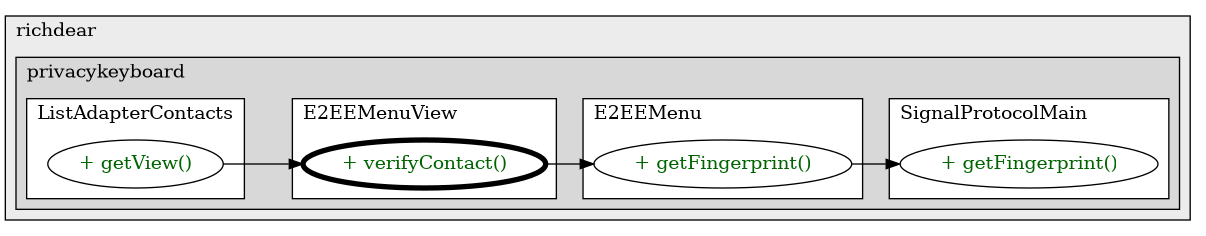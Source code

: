 @startuml

/' diagram meta data start
config=CallConfiguration;
{
  "rootMethod": "com.richdear.privacykeyboard.inputmethod.latin.e2ee.E2EEMenuView#verifyContact(Contact)",
  "projectClassification": {
    "searchMode": "OpenProject", // OpenProject, AllProjects
    "includedProjects": "",
    "pathEndKeywords": "*.impl",
    "isClientPath": "",
    "isClientName": "",
    "isTestPath": "",
    "isTestName": "",
    "isMappingPath": "",
    "isMappingName": "",
    "isDataAccessPath": "",
    "isDataAccessName": "",
    "isDataStructurePath": "",
    "isDataStructureName": "",
    "isInterfaceStructuresPath": "",
    "isInterfaceStructuresName": "",
    "isEntryPointPath": "",
    "isEntryPointName": "",
    "treatFinalFieldsAsMandatory": false
  },
  "graphRestriction": {
    "classPackageExcludeFilter": "",
    "classPackageIncludeFilter": "",
    "classNameExcludeFilter": "",
    "classNameIncludeFilter": "",
    "methodNameExcludeFilter": "",
    "methodNameIncludeFilter": "",
    "removeByInheritance": "", // inheritance/annotation based filtering is done in a second step
    "removeByAnnotation": "",
    "removeByClassPackage": "", // cleanup the graph after inheritance/annotation based filtering is done
    "removeByClassName": "",
    "cutMappings": false,
    "cutEnum": true,
    "cutTests": true,
    "cutClient": true,
    "cutDataAccess": true,
    "cutInterfaceStructures": true,
    "cutDataStructures": true,
    "cutGetterAndSetter": true,
    "cutConstructors": true
  },
  "graphTraversal": {
    "forwardDepth": 3,
    "backwardDepth": 3,
    "classPackageExcludeFilter": "",
    "classPackageIncludeFilter": "",
    "classNameExcludeFilter": "",
    "classNameIncludeFilter": "",
    "methodNameExcludeFilter": "",
    "methodNameIncludeFilter": "",
    "hideMappings": false,
    "hideDataStructures": false,
    "hidePrivateMethods": true,
    "hideInterfaceCalls": true, // indirection: implementation -> interface (is hidden) -> implementation
    "onlyShowApplicationEntryPoints": false, // root node is included
    "useMethodCallsForStructureDiagram": "ForwardOnly" // ForwardOnly, BothDirections, No
  },
  "details": {
    "aggregation": "GroupByClass", // ByClass, GroupByClass, None
    "showMethodParametersTypes": false,
    "showMethodParametersNames": false,
    "showMethodReturnType": false,
    "showPackageLevels": 2,
    "showCallOrder": false,
    "edgeMode": "MethodsOnly", // TypesOnly, MethodsOnly, TypesAndMethods, MethodsAndDirectTypeUsage
    "showDetailedClassStructure": false
  },
  "rootClass": "com.richdear.privacykeyboard.inputmethod.latin.e2ee.E2EEMenuView",
  "extensionCallbackMethod": "" // qualified.class.name#methodName - signature: public static String method(String)
}
diagram meta data end '/



digraph g {
    rankdir="LR"
    splines=polyline
    

'nodes 
subgraph cluster_1551067314 { 
   	label=richdear
	labeljust=l
	fillcolor="#ececec"
	style=filled
   
   subgraph cluster_1287280433 { 
   	label=privacykeyboard
	labeljust=l
	fillcolor="#d8d8d8"
	style=filled
   
   subgraph cluster_115521613 { 
   	label=E2EEMenuView
	labeljust=l
	fillcolor=white
	style=filled
   
   E2EEMenuView1648205996XXXverifyContact1678787584[
	label="+ verifyContact()"
	style=filled
	fillcolor=white
	tooltip="E2EEMenuView

null"
	penwidth=4
	fontcolor=darkgreen
];
} 

subgraph cluster_1200132237 { 
   	label=SignalProtocolMain
	labeljust=l
	fillcolor=white
	style=filled
   
   SignalProtocolMain1190768954XXXgetFingerprint1678787584[
	label="+ getFingerprint()"
	style=filled
	fillcolor=white
	tooltip="SignalProtocolMain

null"
	fontcolor=darkgreen
];
} 

subgraph cluster_1293041646 { 
   	label=E2EEMenu
	labeljust=l
	fillcolor=white
	style=filled
   
   E2EEMenu1648205996XXXgetFingerprint1678787584[
	label="+ getFingerprint()"
	style=filled
	fillcolor=white
	tooltip="E2EEMenu

null"
	fontcolor=darkgreen
];
} 

subgraph cluster_695487683 { 
   	label=ListAdapterContacts
	labeljust=l
	fillcolor=white
	style=filled
   
   ListAdapterContacts1636112371XXXgetView1005306846[
	label="+ getView()"
	style=filled
	fillcolor=white
	tooltip="ListAdapterContacts

null"
	fontcolor=darkgreen
];
} 
} 
} 

'edges    
E2EEMenu1648205996XXXgetFingerprint1678787584 -> SignalProtocolMain1190768954XXXgetFingerprint1678787584;
E2EEMenuView1648205996XXXverifyContact1678787584 -> E2EEMenu1648205996XXXgetFingerprint1678787584;
ListAdapterContacts1636112371XXXgetView1005306846 -> E2EEMenuView1648205996XXXverifyContact1678787584;
    
}
@enduml